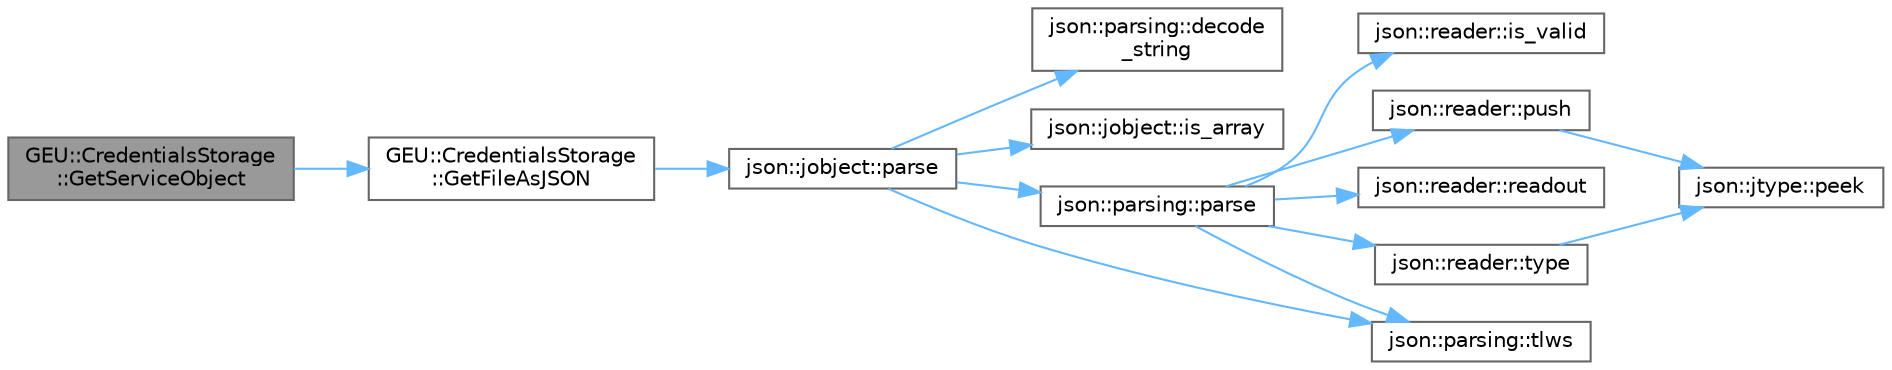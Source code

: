 digraph "GEU::CredentialsStorage::GetServiceObject"
{
 // LATEX_PDF_SIZE
  bgcolor="transparent";
  edge [fontname=Helvetica,fontsize=10,labelfontname=Helvetica,labelfontsize=10];
  node [fontname=Helvetica,fontsize=10,shape=box,height=0.2,width=0.4];
  rankdir="LR";
  Node1 [id="Node000001",label="GEU::CredentialsStorage\l::GetServiceObject",height=0.2,width=0.4,color="gray40", fillcolor="grey60", style="filled", fontcolor="black",tooltip=" "];
  Node1 -> Node2 [id="edge1_Node000001_Node000002",color="steelblue1",style="solid",tooltip=" "];
  Node2 [id="Node000002",label="GEU::CredentialsStorage\l::GetFileAsJSON",height=0.2,width=0.4,color="grey40", fillcolor="white", style="filled",URL="$d9/d03/class_g_e_u_1_1_credentials_storage.html#a9b7708329e4a45508533f2a5f0af0f56",tooltip=" "];
  Node2 -> Node3 [id="edge2_Node000002_Node000003",color="steelblue1",style="solid",tooltip=" "];
  Node3 [id="Node000003",label="json::jobject::parse",height=0.2,width=0.4,color="grey40", fillcolor="white", style="filled",URL="$d8/d07/classjson_1_1jobject.html#a07e29a2948df56e3eb332fcebe6ab9d5",tooltip="Parses a serialized JSON string."];
  Node3 -> Node4 [id="edge3_Node000003_Node000004",color="steelblue1",style="solid",tooltip=" "];
  Node4 [id="Node000004",label="json::parsing::decode\l_string",height=0.2,width=0.4,color="grey40", fillcolor="white", style="filled",URL="$d5/d07/namespacejson_1_1parsing.html#a38da988d5211eacc7d4b76da2236e51a",tooltip="Decodes a string in JSON format."];
  Node3 -> Node5 [id="edge4_Node000003_Node000005",color="steelblue1",style="solid",tooltip=" "];
  Node5 [id="Node000005",label="json::jobject::is_array",height=0.2,width=0.4,color="grey40", fillcolor="white", style="filled",URL="$d8/d07/classjson_1_1jobject.html#a24ec98b78f9e603359f71f805a152739",tooltip="Flag for differentiating objects and arrays."];
  Node3 -> Node6 [id="edge5_Node000003_Node000006",color="steelblue1",style="solid",tooltip=" "];
  Node6 [id="Node000006",label="json::parsing::parse",height=0.2,width=0.4,color="grey40", fillcolor="white", style="filled",URL="$d5/d07/namespacejson_1_1parsing.html#a2b8591533a42f229d2070223a6c48aa7",tooltip="Parses the first value encountered in a JSON string."];
  Node6 -> Node7 [id="edge6_Node000006_Node000007",color="steelblue1",style="solid",tooltip=" "];
  Node7 [id="Node000007",label="json::reader::is_valid",height=0.2,width=0.4,color="grey40", fillcolor="white", style="filled",URL="$d2/d07/classjson_1_1reader.html#afefb8447a7db13bc4f6f7dc5f12a22c2",tooltip="Checks if the stored value is valid."];
  Node6 -> Node8 [id="edge7_Node000006_Node000008",color="steelblue1",style="solid",tooltip=" "];
  Node8 [id="Node000008",label="json::reader::push",height=0.2,width=0.4,color="grey40", fillcolor="white", style="filled",URL="$d2/d07/classjson_1_1reader.html#aa1d0e99cecf438761764c16fa39134d1",tooltip=" "];
  Node8 -> Node9 [id="edge8_Node000008_Node000009",color="steelblue1",style="solid",tooltip=" "];
  Node9 [id="Node000009",label="json::jtype::peek",height=0.2,width=0.4,color="grey40", fillcolor="white", style="filled",URL="$de/d01/namespacejson_1_1jtype.html#a41134b9f4ec1ec6b8db4f8027536b762",tooltip=" "];
  Node6 -> Node10 [id="edge9_Node000006_Node000010",color="steelblue1",style="solid",tooltip=" "];
  Node10 [id="Node000010",label="json::reader::readout",height=0.2,width=0.4,color="grey40", fillcolor="white", style="filled",URL="$d2/d07/classjson_1_1reader.html#ae1cfe678a10a9d0a4b04ad5ff64c43c9",tooltip="Returns the stored value."];
  Node6 -> Node11 [id="edge10_Node000006_Node000011",color="steelblue1",style="solid",tooltip=" "];
  Node11 [id="Node000011",label="json::parsing::tlws",height=0.2,width=0.4,color="grey40", fillcolor="white", style="filled",URL="$d5/d07/namespacejson_1_1parsing.html#a0ead22b90b3354cc09a0a21e517e9385",tooltip="(t)rims (l)eading (w)hite (s)pace"];
  Node6 -> Node12 [id="edge11_Node000006_Node000012",color="steelblue1",style="solid",tooltip=" "];
  Node12 [id="Node000012",label="json::reader::type",height=0.2,width=0.4,color="grey40", fillcolor="white", style="filled",URL="$d2/d07/classjson_1_1reader.html#aec12648e76c0f529f892d89d4fabfe4c",tooltip="Checks the value."];
  Node12 -> Node9 [id="edge12_Node000012_Node000009",color="steelblue1",style="solid",tooltip=" "];
  Node3 -> Node11 [id="edge13_Node000003_Node000011",color="steelblue1",style="solid",tooltip=" "];
}
